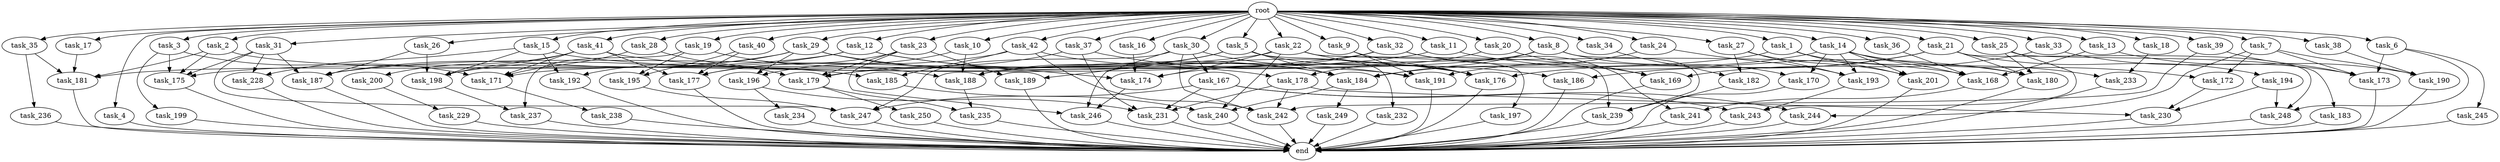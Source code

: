 digraph G {
  task_171 [size="1735166787.584000"];
  task_32 [size="1.024000"];
  task_191 [size="884763262.976000"];
  task_247 [size="1529008357.376000"];
  task_181 [size="1511828488.192000"];
  task_27 [size="1.024000"];
  task_198 [size="1623497637.888000"];
  task_4 [size="1.024000"];
  task_2 [size="1.024000"];
  task_13 [size="1.024000"];
  task_182 [size="343597383.680000"];
  task_186 [size="1391569403.904000"];
  task_41 [size="1.024000"];
  task_177 [size="1623497637.888000"];
  task_168 [size="1529008357.376000"];
  task_228 [size="893353197.568000"];
  task_245 [size="77309411.328000"];
  task_6 [size="1.024000"];
  task_9 [size="1.024000"];
  task_175 [size="1529008357.376000"];
  task_179 [size="1391569403.904000"];
  task_189 [size="352187318.272000"];
  task_188 [size="1013612281.856000"];
  task_231 [size="1202590842.880000"];
  task_183 [size="420906795.008000"];
  task_242 [size="1322849927.168000"];
  task_14 [size="1.024000"];
  task_36 [size="1.024000"];
  task_16 [size="1.024000"];
  task_185 [size="584115552.256000"];
  task_249 [size="549755813.888000"];
  task_243 [size="944892805.120000"];
  task_40 [size="1.024000"];
  task_170 [size="352187318.272000"];
  task_15 [size="1.024000"];
  task_10 [size="1.024000"];
  task_173 [size="712964571.136000"];
  task_29 [size="1.024000"];
  task_199 [size="420906795.008000"];
  task_240 [size="1005022347.264000"];
  task_250 [size="549755813.888000"];
  task_235 [size="970662608.896000"];
  task_167 [size="420906795.008000"];
  task_190 [size="1700807049.216000"];
  task_237 [size="584115552.256000"];
  task_26 [size="1.024000"];
  task_25 [size="1.024000"];
  task_31 [size="1.024000"];
  task_201 [size="283467841.536000"];
  end [size="0.000000"];
  task_169 [size="987842478.080000"];
  task_192 [size="893353197.568000"];
  task_19 [size="1.024000"];
  task_180 [size="1228360646.656000"];
  task_18 [size="1.024000"];
  task_12 [size="1.024000"];
  task_230 [size="429496729.600000"];
  task_33 [size="1.024000"];
  task_238 [size="34359738.368000"];
  task_197 [size="34359738.368000"];
  task_241 [size="764504178.688000"];
  task_229 [size="858993459.200000"];
  task_236 [size="309237645.312000"];
  task_246 [size="695784701.952000"];
  task_184 [size="1760936591.360000"];
  task_174 [size="1322849927.168000"];
  task_21 [size="1.024000"];
  task_37 [size="1.024000"];
  task_244 [size="635655159.808000"];
  task_196 [size="1073741824.000000"];
  task_187 [size="2216203124.736000"];
  task_23 [size="1.024000"];
  task_176 [size="1468878815.232000"];
  root [size="0.000000"];
  task_5 [size="1.024000"];
  task_195 [size="627065225.216000"];
  task_193 [size="798863917.056000"];
  task_11 [size="1.024000"];
  task_194 [size="695784701.952000"];
  task_234 [size="77309411.328000"];
  task_200 [size="858993459.200000"];
  task_3 [size="1.024000"];
  task_239 [size="867583393.792000"];
  task_39 [size="1.024000"];
  task_232 [size="214748364.800000"];
  task_22 [size="1.024000"];
  task_28 [size="1.024000"];
  task_7 [size="1.024000"];
  task_34 [size="1.024000"];
  task_233 [size="764504178.688000"];
  task_17 [size="1.024000"];
  task_248 [size="910533066.752000"];
  task_20 [size="1.024000"];
  task_178 [size="1554778161.152000"];
  task_1 [size="1.024000"];
  task_42 [size="1.024000"];
  task_172 [size="635655159.808000"];
  task_35 [size="1.024000"];
  task_30 [size="1.024000"];
  task_38 [size="1.024000"];
  task_24 [size="1.024000"];
  task_8 [size="1.024000"];

  task_171 -> task_238 [size="33554432.000000"];
  task_32 -> task_175 [size="209715200.000000"];
  task_32 -> task_169 [size="209715200.000000"];
  task_32 -> task_241 [size="209715200.000000"];
  task_32 -> task_174 [size="209715200.000000"];
  task_191 -> end [size="1.000000"];
  task_247 -> end [size="1.000000"];
  task_181 -> end [size="1.000000"];
  task_27 -> task_201 [size="33554432.000000"];
  task_27 -> task_182 [size="33554432.000000"];
  task_27 -> task_193 [size="33554432.000000"];
  task_198 -> task_237 [size="33554432.000000"];
  task_4 -> end [size="1.000000"];
  task_2 -> task_175 [size="33554432.000000"];
  task_2 -> task_185 [size="33554432.000000"];
  task_2 -> task_181 [size="33554432.000000"];
  task_13 -> task_168 [size="411041792.000000"];
  task_13 -> task_190 [size="411041792.000000"];
  task_182 -> task_239 [size="679477248.000000"];
  task_186 -> end [size="1.000000"];
  task_41 -> task_200 [size="838860800.000000"];
  task_41 -> task_198 [size="838860800.000000"];
  task_41 -> task_171 [size="838860800.000000"];
  task_41 -> task_177 [size="838860800.000000"];
  task_41 -> task_168 [size="838860800.000000"];
  task_177 -> end [size="1.000000"];
  task_168 -> task_241 [size="536870912.000000"];
  task_228 -> end [size="1.000000"];
  task_245 -> end [size="1.000000"];
  task_6 -> task_245 [size="75497472.000000"];
  task_6 -> task_248 [size="75497472.000000"];
  task_6 -> task_173 [size="75497472.000000"];
  task_9 -> task_176 [size="209715200.000000"];
  task_9 -> task_191 [size="209715200.000000"];
  task_175 -> end [size="1.000000"];
  task_179 -> task_250 [size="536870912.000000"];
  task_179 -> task_235 [size="536870912.000000"];
  task_189 -> end [size="1.000000"];
  task_188 -> task_235 [size="411041792.000000"];
  task_231 -> end [size="1.000000"];
  task_183 -> end [size="1.000000"];
  task_242 -> end [size="1.000000"];
  task_14 -> task_201 [size="209715200.000000"];
  task_14 -> task_233 [size="209715200.000000"];
  task_14 -> task_191 [size="209715200.000000"];
  task_14 -> task_193 [size="209715200.000000"];
  task_14 -> task_170 [size="209715200.000000"];
  task_14 -> task_168 [size="209715200.000000"];
  task_14 -> task_172 [size="209715200.000000"];
  task_36 -> task_168 [size="33554432.000000"];
  task_16 -> task_174 [size="209715200.000000"];
  task_185 -> task_240 [size="411041792.000000"];
  task_249 -> end [size="1.000000"];
  task_243 -> end [size="1.000000"];
  task_40 -> task_195 [size="75497472.000000"];
  task_40 -> task_177 [size="75497472.000000"];
  task_170 -> end [size="1.000000"];
  task_15 -> task_191 [size="33554432.000000"];
  task_15 -> task_192 [size="33554432.000000"];
  task_15 -> task_198 [size="33554432.000000"];
  task_15 -> task_228 [size="33554432.000000"];
  task_10 -> task_188 [size="209715200.000000"];
  task_10 -> task_196 [size="209715200.000000"];
  task_173 -> end [size="1.000000"];
  task_29 -> task_187 [size="838860800.000000"];
  task_29 -> task_192 [size="838860800.000000"];
  task_29 -> task_178 [size="838860800.000000"];
  task_29 -> task_174 [size="838860800.000000"];
  task_29 -> task_196 [size="838860800.000000"];
  task_199 -> end [size="1.000000"];
  task_240 -> end [size="1.000000"];
  task_250 -> end [size="1.000000"];
  task_235 -> end [size="1.000000"];
  task_167 -> task_243 [size="209715200.000000"];
  task_167 -> task_231 [size="209715200.000000"];
  task_167 -> task_247 [size="209715200.000000"];
  task_167 -> task_244 [size="209715200.000000"];
  task_190 -> end [size="1.000000"];
  task_237 -> end [size="1.000000"];
  task_26 -> task_187 [size="411041792.000000"];
  task_26 -> task_198 [size="411041792.000000"];
  task_25 -> task_243 [size="411041792.000000"];
  task_25 -> task_183 [size="411041792.000000"];
  task_25 -> task_180 [size="411041792.000000"];
  task_31 -> task_175 [size="838860800.000000"];
  task_31 -> task_187 [size="838860800.000000"];
  task_31 -> task_247 [size="838860800.000000"];
  task_31 -> task_228 [size="838860800.000000"];
  task_201 -> end [size="1.000000"];
  task_169 -> end [size="1.000000"];
  task_192 -> end [size="1.000000"];
  task_19 -> task_195 [size="536870912.000000"];
  task_19 -> task_237 [size="536870912.000000"];
  task_19 -> task_188 [size="536870912.000000"];
  task_180 -> end [size="1.000000"];
  task_18 -> task_233 [size="536870912.000000"];
  task_12 -> task_176 [size="301989888.000000"];
  task_12 -> task_184 [size="301989888.000000"];
  task_12 -> task_181 [size="301989888.000000"];
  task_12 -> task_198 [size="301989888.000000"];
  task_230 -> end [size="1.000000"];
  task_33 -> task_169 [size="75497472.000000"];
  task_33 -> task_173 [size="75497472.000000"];
  task_238 -> end [size="1.000000"];
  task_197 -> end [size="1.000000"];
  task_241 -> end [size="1.000000"];
  task_229 -> end [size="1.000000"];
  task_236 -> end [size="1.000000"];
  task_246 -> end [size="1.000000"];
  task_184 -> task_240 [size="536870912.000000"];
  task_184 -> task_249 [size="536870912.000000"];
  task_174 -> task_246 [size="134217728.000000"];
  task_21 -> task_194 [size="679477248.000000"];
  task_21 -> task_186 [size="679477248.000000"];
  task_21 -> task_180 [size="679477248.000000"];
  task_21 -> task_176 [size="679477248.000000"];
  task_21 -> task_248 [size="679477248.000000"];
  task_37 -> task_231 [size="679477248.000000"];
  task_37 -> task_186 [size="679477248.000000"];
  task_37 -> task_179 [size="679477248.000000"];
  task_244 -> end [size="1.000000"];
  task_196 -> task_231 [size="75497472.000000"];
  task_196 -> task_234 [size="75497472.000000"];
  task_187 -> end [size="1.000000"];
  task_23 -> task_246 [size="134217728.000000"];
  task_23 -> task_179 [size="134217728.000000"];
  task_23 -> task_177 [size="134217728.000000"];
  task_23 -> task_189 [size="134217728.000000"];
  task_176 -> end [size="1.000000"];
  root -> task_12 [size="1.000000"];
  root -> task_36 [size="1.000000"];
  root -> task_16 [size="1.000000"];
  root -> task_9 [size="1.000000"];
  root -> task_39 [size="1.000000"];
  root -> task_11 [size="1.000000"];
  root -> task_22 [size="1.000000"];
  root -> task_7 [size="1.000000"];
  root -> task_33 [size="1.000000"];
  root -> task_28 [size="1.000000"];
  root -> task_4 [size="1.000000"];
  root -> task_34 [size="1.000000"];
  root -> task_2 [size="1.000000"];
  root -> task_15 [size="1.000000"];
  root -> task_10 [size="1.000000"];
  root -> task_29 [size="1.000000"];
  root -> task_21 [size="1.000000"];
  root -> task_17 [size="1.000000"];
  root -> task_18 [size="1.000000"];
  root -> task_41 [size="1.000000"];
  root -> task_20 [size="1.000000"];
  root -> task_23 [size="1.000000"];
  root -> task_42 [size="1.000000"];
  root -> task_6 [size="1.000000"];
  root -> task_32 [size="1.000000"];
  root -> task_5 [size="1.000000"];
  root -> task_37 [size="1.000000"];
  root -> task_26 [size="1.000000"];
  root -> task_25 [size="1.000000"];
  root -> task_31 [size="1.000000"];
  root -> task_35 [size="1.000000"];
  root -> task_13 [size="1.000000"];
  root -> task_30 [size="1.000000"];
  root -> task_19 [size="1.000000"];
  root -> task_1 [size="1.000000"];
  root -> task_40 [size="1.000000"];
  root -> task_38 [size="1.000000"];
  root -> task_24 [size="1.000000"];
  root -> task_3 [size="1.000000"];
  root -> task_8 [size="1.000000"];
  root -> task_27 [size="1.000000"];
  root -> task_14 [size="1.000000"];
  task_5 -> task_232 [size="209715200.000000"];
  task_5 -> task_189 [size="209715200.000000"];
  task_5 -> task_176 [size="209715200.000000"];
  task_5 -> task_184 [size="209715200.000000"];
  task_5 -> task_188 [size="209715200.000000"];
  task_195 -> task_247 [size="33554432.000000"];
  task_193 -> task_243 [size="301989888.000000"];
  task_11 -> task_187 [size="75497472.000000"];
  task_11 -> task_180 [size="75497472.000000"];
  task_194 -> task_230 [size="134217728.000000"];
  task_194 -> task_248 [size="134217728.000000"];
  task_234 -> end [size="1.000000"];
  task_200 -> task_229 [size="838860800.000000"];
  task_3 -> task_175 [size="411041792.000000"];
  task_3 -> task_199 [size="411041792.000000"];
  task_3 -> task_171 [size="411041792.000000"];
  task_239 -> end [size="1.000000"];
  task_39 -> task_242 [size="134217728.000000"];
  task_39 -> task_173 [size="134217728.000000"];
  task_232 -> end [size="1.000000"];
  task_22 -> task_240 [size="33554432.000000"];
  task_22 -> task_197 [size="33554432.000000"];
  task_22 -> task_171 [size="33554432.000000"];
  task_22 -> task_176 [size="33554432.000000"];
  task_22 -> task_174 [size="33554432.000000"];
  task_22 -> task_239 [size="33554432.000000"];
  task_28 -> task_179 [size="411041792.000000"];
  task_28 -> task_171 [size="411041792.000000"];
  task_7 -> task_190 [size="411041792.000000"];
  task_7 -> task_244 [size="411041792.000000"];
  task_7 -> task_173 [size="411041792.000000"];
  task_7 -> task_172 [size="411041792.000000"];
  task_34 -> task_182 [size="301989888.000000"];
  task_233 -> end [size="1.000000"];
  task_17 -> task_181 [size="838860800.000000"];
  task_248 -> end [size="1.000000"];
  task_20 -> task_169 [size="679477248.000000"];
  task_20 -> task_178 [size="679477248.000000"];
  task_178 -> task_230 [size="209715200.000000"];
  task_178 -> task_231 [size="209715200.000000"];
  task_178 -> task_242 [size="209715200.000000"];
  task_1 -> task_201 [size="33554432.000000"];
  task_1 -> task_180 [size="33554432.000000"];
  task_1 -> task_188 [size="33554432.000000"];
  task_42 -> task_242 [size="536870912.000000"];
  task_42 -> task_185 [size="536870912.000000"];
  task_42 -> task_184 [size="536870912.000000"];
  task_42 -> task_177 [size="536870912.000000"];
  task_172 -> task_230 [size="75497472.000000"];
  task_35 -> task_181 [size="301989888.000000"];
  task_35 -> task_236 [size="301989888.000000"];
  task_30 -> task_246 [size="411041792.000000"];
  task_30 -> task_242 [size="411041792.000000"];
  task_30 -> task_191 [size="411041792.000000"];
  task_30 -> task_247 [size="411041792.000000"];
  task_30 -> task_167 [size="411041792.000000"];
  task_38 -> task_190 [size="838860800.000000"];
  task_24 -> task_193 [size="536870912.000000"];
  task_24 -> task_184 [size="536870912.000000"];
  task_8 -> task_179 [size="134217728.000000"];
  task_8 -> task_184 [size="134217728.000000"];
  task_8 -> task_170 [size="134217728.000000"];
  task_8 -> task_239 [size="134217728.000000"];
}
